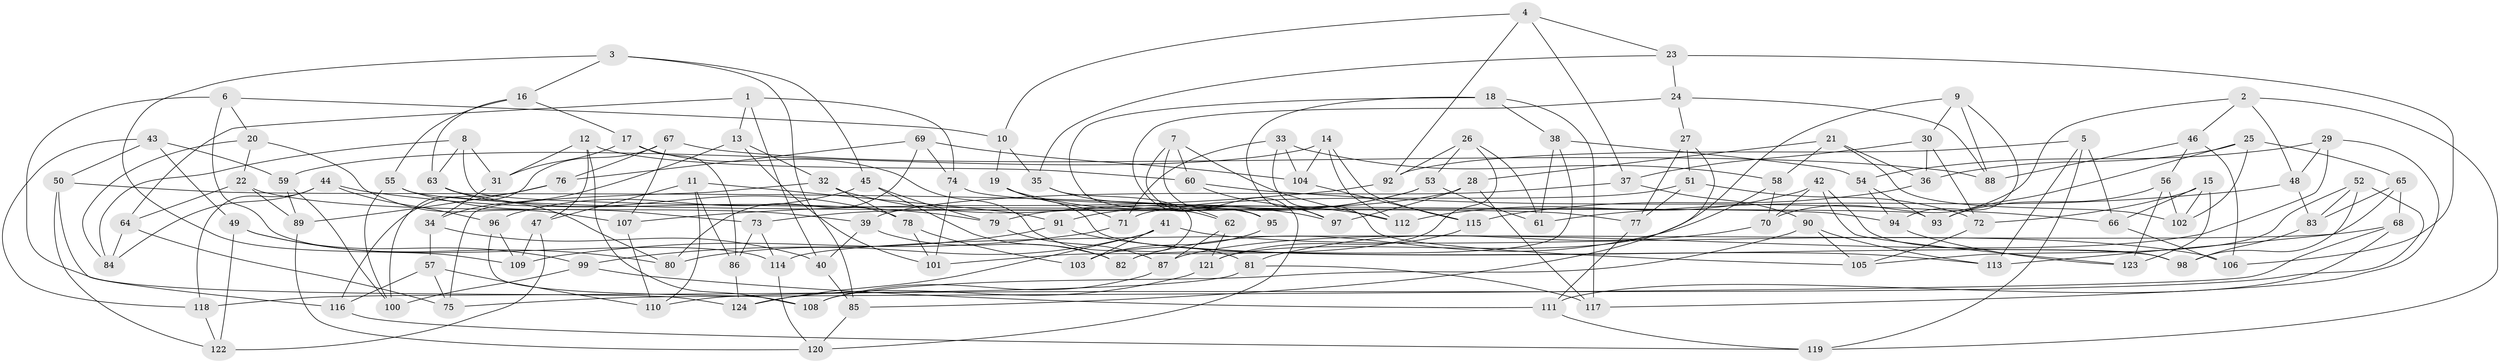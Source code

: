 // Generated by graph-tools (version 1.1) at 2025/16/03/09/25 04:16:12]
// undirected, 124 vertices, 248 edges
graph export_dot {
graph [start="1"]
  node [color=gray90,style=filled];
  1;
  2;
  3;
  4;
  5;
  6;
  7;
  8;
  9;
  10;
  11;
  12;
  13;
  14;
  15;
  16;
  17;
  18;
  19;
  20;
  21;
  22;
  23;
  24;
  25;
  26;
  27;
  28;
  29;
  30;
  31;
  32;
  33;
  34;
  35;
  36;
  37;
  38;
  39;
  40;
  41;
  42;
  43;
  44;
  45;
  46;
  47;
  48;
  49;
  50;
  51;
  52;
  53;
  54;
  55;
  56;
  57;
  58;
  59;
  60;
  61;
  62;
  63;
  64;
  65;
  66;
  67;
  68;
  69;
  70;
  71;
  72;
  73;
  74;
  75;
  76;
  77;
  78;
  79;
  80;
  81;
  82;
  83;
  84;
  85;
  86;
  87;
  88;
  89;
  90;
  91;
  92;
  93;
  94;
  95;
  96;
  97;
  98;
  99;
  100;
  101;
  102;
  103;
  104;
  105;
  106;
  107;
  108;
  109;
  110;
  111;
  112;
  113;
  114;
  115;
  116;
  117;
  118;
  119;
  120;
  121;
  122;
  123;
  124;
  1 -- 64;
  1 -- 74;
  1 -- 40;
  1 -- 13;
  2 -- 48;
  2 -- 119;
  2 -- 46;
  2 -- 70;
  3 -- 45;
  3 -- 85;
  3 -- 16;
  3 -- 109;
  4 -- 10;
  4 -- 37;
  4 -- 92;
  4 -- 23;
  5 -- 66;
  5 -- 92;
  5 -- 119;
  5 -- 113;
  6 -- 20;
  6 -- 124;
  6 -- 10;
  6 -- 114;
  7 -- 120;
  7 -- 95;
  7 -- 112;
  7 -- 60;
  8 -- 63;
  8 -- 31;
  8 -- 93;
  8 -- 84;
  9 -- 30;
  9 -- 121;
  9 -- 94;
  9 -- 88;
  10 -- 35;
  10 -- 19;
  11 -- 91;
  11 -- 47;
  11 -- 110;
  11 -- 86;
  12 -- 108;
  12 -- 47;
  12 -- 60;
  12 -- 31;
  13 -- 32;
  13 -- 34;
  13 -- 101;
  14 -- 115;
  14 -- 59;
  14 -- 104;
  14 -- 112;
  15 -- 66;
  15 -- 72;
  15 -- 123;
  15 -- 102;
  16 -- 17;
  16 -- 55;
  16 -- 63;
  17 -- 81;
  17 -- 31;
  17 -- 86;
  18 -- 97;
  18 -- 117;
  18 -- 38;
  18 -- 62;
  19 -- 71;
  19 -- 112;
  19 -- 98;
  20 -- 22;
  20 -- 107;
  20 -- 84;
  21 -- 102;
  21 -- 28;
  21 -- 36;
  21 -- 58;
  22 -- 39;
  22 -- 89;
  22 -- 64;
  23 -- 106;
  23 -- 35;
  23 -- 24;
  24 -- 27;
  24 -- 95;
  24 -- 88;
  25 -- 93;
  25 -- 36;
  25 -- 65;
  25 -- 102;
  26 -- 53;
  26 -- 101;
  26 -- 92;
  26 -- 61;
  27 -- 51;
  27 -- 77;
  27 -- 85;
  28 -- 73;
  28 -- 97;
  28 -- 117;
  29 -- 54;
  29 -- 48;
  29 -- 117;
  29 -- 87;
  30 -- 72;
  30 -- 36;
  30 -- 37;
  31 -- 34;
  32 -- 97;
  32 -- 78;
  32 -- 75;
  33 -- 105;
  33 -- 58;
  33 -- 71;
  33 -- 104;
  34 -- 57;
  34 -- 40;
  35 -- 103;
  35 -- 62;
  36 -- 115;
  37 -- 39;
  37 -- 90;
  38 -- 54;
  38 -- 61;
  38 -- 82;
  39 -- 40;
  39 -- 82;
  40 -- 85;
  41 -- 106;
  41 -- 124;
  41 -- 103;
  41 -- 80;
  42 -- 70;
  42 -- 123;
  42 -- 98;
  42 -- 112;
  43 -- 50;
  43 -- 118;
  43 -- 49;
  43 -- 59;
  44 -- 118;
  44 -- 79;
  44 -- 84;
  44 -- 96;
  45 -- 82;
  45 -- 79;
  45 -- 96;
  46 -- 106;
  46 -- 56;
  46 -- 88;
  47 -- 109;
  47 -- 122;
  48 -- 83;
  48 -- 61;
  49 -- 122;
  49 -- 80;
  49 -- 99;
  50 -- 122;
  50 -- 95;
  50 -- 116;
  51 -- 71;
  51 -- 77;
  51 -- 72;
  52 -- 98;
  52 -- 83;
  52 -- 105;
  52 -- 110;
  53 -- 61;
  53 -- 79;
  53 -- 91;
  54 -- 93;
  54 -- 94;
  55 -- 77;
  55 -- 100;
  55 -- 73;
  56 -- 102;
  56 -- 123;
  56 -- 93;
  57 -- 116;
  57 -- 75;
  57 -- 110;
  58 -- 70;
  58 -- 82;
  59 -- 89;
  59 -- 100;
  60 -- 66;
  60 -- 97;
  62 -- 87;
  62 -- 121;
  63 -- 80;
  63 -- 78;
  64 -- 75;
  64 -- 84;
  65 -- 83;
  65 -- 113;
  65 -- 68;
  66 -- 106;
  67 -- 100;
  67 -- 88;
  67 -- 76;
  67 -- 107;
  68 -- 111;
  68 -- 114;
  68 -- 75;
  69 -- 76;
  69 -- 80;
  69 -- 104;
  69 -- 74;
  70 -- 81;
  71 -- 109;
  72 -- 105;
  73 -- 114;
  73 -- 86;
  74 -- 94;
  74 -- 101;
  76 -- 116;
  76 -- 89;
  77 -- 111;
  78 -- 101;
  78 -- 103;
  79 -- 87;
  81 -- 118;
  81 -- 117;
  83 -- 98;
  85 -- 120;
  86 -- 124;
  87 -- 108;
  89 -- 120;
  90 -- 108;
  90 -- 113;
  90 -- 105;
  91 -- 113;
  91 -- 99;
  92 -- 107;
  94 -- 123;
  95 -- 103;
  96 -- 109;
  96 -- 108;
  99 -- 111;
  99 -- 100;
  104 -- 115;
  107 -- 110;
  111 -- 119;
  114 -- 120;
  115 -- 121;
  116 -- 119;
  118 -- 122;
  121 -- 124;
}
